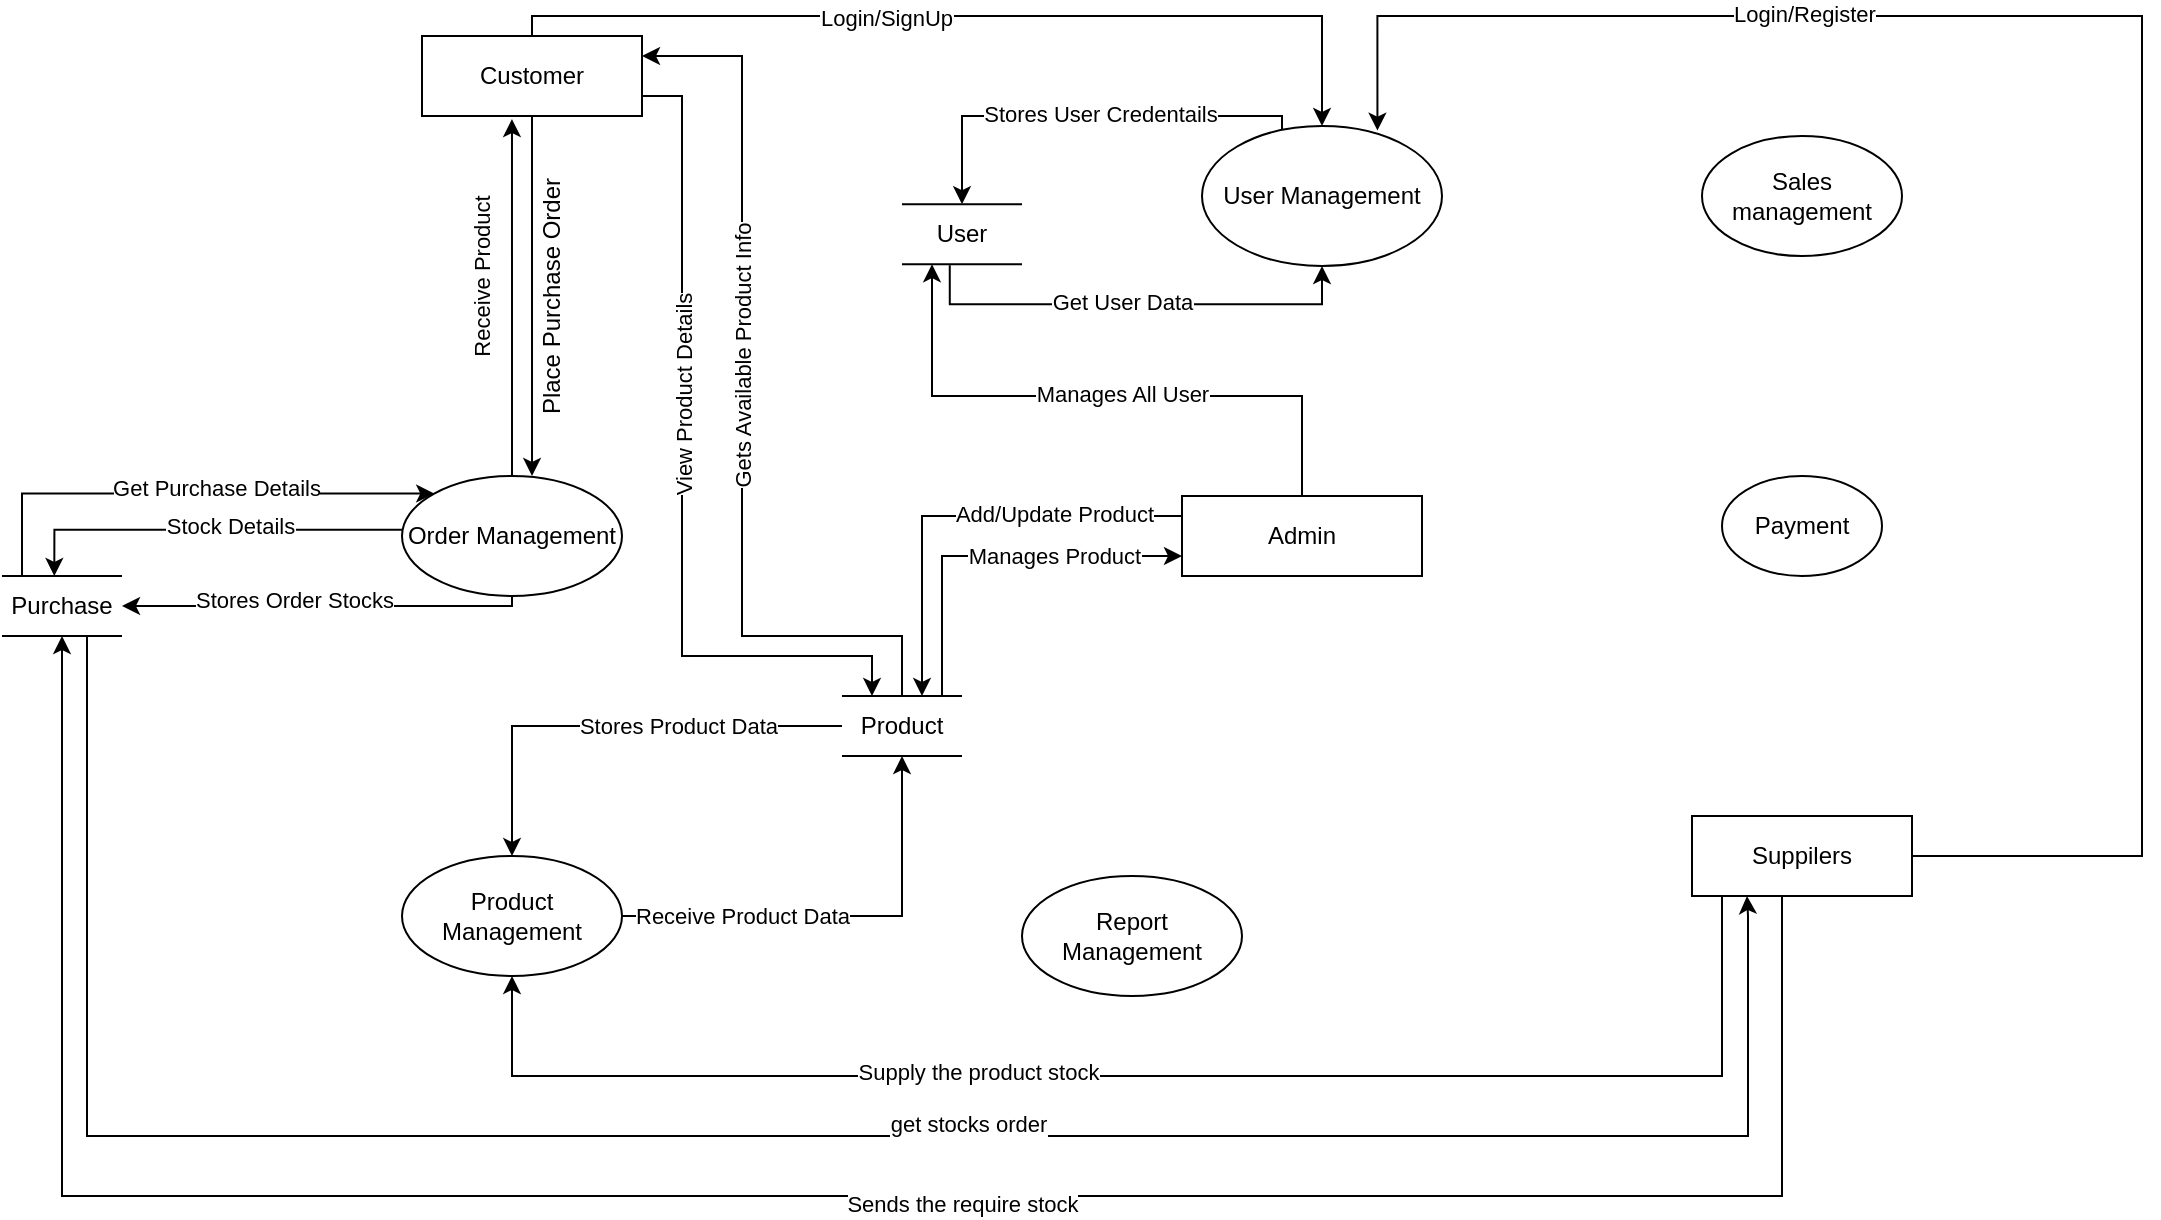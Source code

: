 <mxfile version="25.0.3">
  <diagram name="Page-1" id="GkMcADFs1Jpfnip-NJ-y">
    <mxGraphModel dx="1458" dy="797" grid="1" gridSize="10" guides="1" tooltips="1" connect="1" arrows="1" fold="1" page="1" pageScale="1" pageWidth="827" pageHeight="1169" math="0" shadow="0">
      <root>
        <mxCell id="0" />
        <mxCell id="1" parent="0" />
        <mxCell id="d265B7_nfDngWB5c3X7g-69" style="edgeStyle=orthogonalEdgeStyle;rounded=0;orthogonalLoop=1;jettySize=auto;html=1;entryX=0.5;entryY=0;entryDx=0;entryDy=0;" edge="1" parent="1" target="d265B7_nfDngWB5c3X7g-68">
          <mxGeometry relative="1" as="geometry">
            <mxPoint x="380" y="85.91" as="sourcePoint" />
            <mxPoint x="260" y="90.0" as="targetPoint" />
            <Array as="points">
              <mxPoint x="380" y="70" />
              <mxPoint x="220" y="70" />
            </Array>
          </mxGeometry>
        </mxCell>
        <mxCell id="d265B7_nfDngWB5c3X7g-70" value="Stores User Credentails" style="edgeLabel;html=1;align=center;verticalAlign=middle;resizable=0;points=[];" vertex="1" connectable="0" parent="d265B7_nfDngWB5c3X7g-69">
          <mxGeometry x="-0.026" y="-1" relative="1" as="geometry">
            <mxPoint as="offset" />
          </mxGeometry>
        </mxCell>
        <mxCell id="d265B7_nfDngWB5c3X7g-1" value="User Management" style="ellipse;whiteSpace=wrap;html=1;" vertex="1" parent="1">
          <mxGeometry x="340" y="75" width="120" height="70" as="geometry" />
        </mxCell>
        <mxCell id="d265B7_nfDngWB5c3X7g-73" style="edgeStyle=orthogonalEdgeStyle;rounded=0;orthogonalLoop=1;jettySize=auto;html=1;entryX=0.25;entryY=1;entryDx=0;entryDy=0;" edge="1" parent="1" source="d265B7_nfDngWB5c3X7g-3" target="d265B7_nfDngWB5c3X7g-68">
          <mxGeometry relative="1" as="geometry">
            <Array as="points">
              <mxPoint x="390" y="210" />
              <mxPoint x="205" y="210" />
            </Array>
          </mxGeometry>
        </mxCell>
        <mxCell id="d265B7_nfDngWB5c3X7g-76" value="Manages All User" style="edgeLabel;html=1;align=center;verticalAlign=middle;resizable=0;points=[];" vertex="1" connectable="0" parent="d265B7_nfDngWB5c3X7g-73">
          <mxGeometry x="-0.068" y="-1" relative="1" as="geometry">
            <mxPoint as="offset" />
          </mxGeometry>
        </mxCell>
        <mxCell id="d265B7_nfDngWB5c3X7g-3" value="Admin" style="rounded=0;whiteSpace=wrap;html=1;" vertex="1" parent="1">
          <mxGeometry x="330" y="260" width="120" height="40" as="geometry" />
        </mxCell>
        <mxCell id="d265B7_nfDngWB5c3X7g-35" style="edgeStyle=orthogonalEdgeStyle;rounded=0;orthogonalLoop=1;jettySize=auto;html=1;exitX=0;exitY=1;exitDx=0;exitDy=0;entryX=0.5;entryY=1;entryDx=0;entryDy=0;" edge="1" parent="1" source="d265B7_nfDngWB5c3X7g-11" target="d265B7_nfDngWB5c3X7g-7">
          <mxGeometry relative="1" as="geometry">
            <mxPoint x="-5" y="510" as="targetPoint" />
            <mxPoint x="490" y="500" as="sourcePoint" />
            <Array as="points">
              <mxPoint x="600" y="460" />
              <mxPoint x="600" y="550" />
              <mxPoint x="-5" y="550" />
            </Array>
          </mxGeometry>
        </mxCell>
        <mxCell id="d265B7_nfDngWB5c3X7g-36" value="Supply the product stock" style="edgeLabel;html=1;align=center;verticalAlign=middle;resizable=0;points=[];" vertex="1" connectable="0" parent="d265B7_nfDngWB5c3X7g-35">
          <mxGeometry x="0.257" y="-2" relative="1" as="geometry">
            <mxPoint as="offset" />
          </mxGeometry>
        </mxCell>
        <mxCell id="d265B7_nfDngWB5c3X7g-4" value="Report Management" style="ellipse;whiteSpace=wrap;html=1;" vertex="1" parent="1">
          <mxGeometry x="250" y="450" width="110" height="60" as="geometry" />
        </mxCell>
        <mxCell id="d265B7_nfDngWB5c3X7g-12" style="edgeStyle=orthogonalEdgeStyle;rounded=0;orthogonalLoop=1;jettySize=auto;html=1;entryX=0.5;entryY=0;entryDx=0;entryDy=0;" edge="1" parent="1" source="d265B7_nfDngWB5c3X7g-5" target="d265B7_nfDngWB5c3X7g-1">
          <mxGeometry relative="1" as="geometry">
            <Array as="points">
              <mxPoint x="5" y="20" />
              <mxPoint x="400" y="20" />
            </Array>
          </mxGeometry>
        </mxCell>
        <mxCell id="d265B7_nfDngWB5c3X7g-13" value="Login/SignUp" style="edgeLabel;html=1;align=center;verticalAlign=middle;resizable=0;points=[];" vertex="1" connectable="0" parent="d265B7_nfDngWB5c3X7g-12">
          <mxGeometry x="-0.19" y="-1" relative="1" as="geometry">
            <mxPoint as="offset" />
          </mxGeometry>
        </mxCell>
        <mxCell id="d265B7_nfDngWB5c3X7g-50" style="edgeStyle=orthogonalEdgeStyle;rounded=0;orthogonalLoop=1;jettySize=auto;html=1;entryX=0.25;entryY=0;entryDx=0;entryDy=0;" edge="1" parent="1" source="d265B7_nfDngWB5c3X7g-5" target="d265B7_nfDngWB5c3X7g-43">
          <mxGeometry relative="1" as="geometry">
            <Array as="points">
              <mxPoint x="80" y="60" />
              <mxPoint x="80" y="340" />
              <mxPoint x="175" y="340" />
            </Array>
          </mxGeometry>
        </mxCell>
        <mxCell id="d265B7_nfDngWB5c3X7g-53" value="View Product Details" style="edgeLabel;html=1;align=center;verticalAlign=middle;resizable=0;points=[];rotation=-90;" vertex="1" connectable="0" parent="d265B7_nfDngWB5c3X7g-50">
          <mxGeometry x="-0.184" y="1" relative="1" as="geometry">
            <mxPoint as="offset" />
          </mxGeometry>
        </mxCell>
        <mxCell id="d265B7_nfDngWB5c3X7g-5" value="Customer" style="rounded=0;whiteSpace=wrap;html=1;" vertex="1" parent="1">
          <mxGeometry x="-50" y="30" width="110" height="40" as="geometry" />
        </mxCell>
        <mxCell id="d265B7_nfDngWB5c3X7g-29" style="edgeStyle=orthogonalEdgeStyle;rounded=0;orthogonalLoop=1;jettySize=auto;html=1;" edge="1" parent="1" source="d265B7_nfDngWB5c3X7g-6" target="d265B7_nfDngWB5c3X7g-23">
          <mxGeometry relative="1" as="geometry">
            <Array as="points">
              <mxPoint x="-5" y="315" />
            </Array>
          </mxGeometry>
        </mxCell>
        <mxCell id="d265B7_nfDngWB5c3X7g-30" value="Stores Order Stocks" style="edgeLabel;html=1;align=center;verticalAlign=middle;resizable=0;points=[];" vertex="1" connectable="0" parent="d265B7_nfDngWB5c3X7g-29">
          <mxGeometry x="0.138" y="-3" relative="1" as="geometry">
            <mxPoint as="offset" />
          </mxGeometry>
        </mxCell>
        <mxCell id="d265B7_nfDngWB5c3X7g-6" value="Order Management" style="ellipse;whiteSpace=wrap;html=1;" vertex="1" parent="1">
          <mxGeometry x="-60" y="250" width="110" height="60" as="geometry" />
        </mxCell>
        <mxCell id="d265B7_nfDngWB5c3X7g-44" style="edgeStyle=orthogonalEdgeStyle;rounded=0;orthogonalLoop=1;jettySize=auto;html=1;entryX=0.5;entryY=1;entryDx=0;entryDy=0;" edge="1" parent="1" source="d265B7_nfDngWB5c3X7g-7" target="d265B7_nfDngWB5c3X7g-43">
          <mxGeometry relative="1" as="geometry" />
        </mxCell>
        <mxCell id="d265B7_nfDngWB5c3X7g-45" value="Receive Product Data" style="edgeLabel;html=1;align=center;verticalAlign=middle;resizable=0;points=[];" vertex="1" connectable="0" parent="d265B7_nfDngWB5c3X7g-44">
          <mxGeometry x="-0.457" relative="1" as="geometry">
            <mxPoint as="offset" />
          </mxGeometry>
        </mxCell>
        <mxCell id="d265B7_nfDngWB5c3X7g-7" value="Product Management" style="ellipse;whiteSpace=wrap;html=1;" vertex="1" parent="1">
          <mxGeometry x="-60" y="440" width="110" height="60" as="geometry" />
        </mxCell>
        <mxCell id="d265B7_nfDngWB5c3X7g-8" value="Sales management" style="ellipse;whiteSpace=wrap;html=1;" vertex="1" parent="1">
          <mxGeometry x="590" y="80" width="100" height="60" as="geometry" />
        </mxCell>
        <mxCell id="d265B7_nfDngWB5c3X7g-9" value="Payment" style="ellipse;whiteSpace=wrap;html=1;" vertex="1" parent="1">
          <mxGeometry x="600" y="250" width="80" height="50" as="geometry" />
        </mxCell>
        <mxCell id="d265B7_nfDngWB5c3X7g-31" style="edgeStyle=orthogonalEdgeStyle;rounded=0;orthogonalLoop=1;jettySize=auto;html=1;entryX=0.5;entryY=1;entryDx=0;entryDy=0;exitX=0.5;exitY=1;exitDx=0;exitDy=0;" edge="1" parent="1" source="d265B7_nfDngWB5c3X7g-11" target="d265B7_nfDngWB5c3X7g-23">
          <mxGeometry relative="1" as="geometry">
            <Array as="points">
              <mxPoint x="630" y="460" />
              <mxPoint x="630" y="610" />
              <mxPoint x="-230" y="610" />
            </Array>
          </mxGeometry>
        </mxCell>
        <mxCell id="d265B7_nfDngWB5c3X7g-32" value="Sends the require stock" style="edgeLabel;html=1;align=center;verticalAlign=middle;resizable=0;points=[];" vertex="1" connectable="0" parent="d265B7_nfDngWB5c3X7g-31">
          <mxGeometry x="-0.123" y="4" relative="1" as="geometry">
            <mxPoint as="offset" />
          </mxGeometry>
        </mxCell>
        <mxCell id="d265B7_nfDngWB5c3X7g-11" value="Suppilers" style="rounded=0;whiteSpace=wrap;html=1;" vertex="1" parent="1">
          <mxGeometry x="585" y="420" width="110" height="40" as="geometry" />
        </mxCell>
        <mxCell id="d265B7_nfDngWB5c3X7g-14" style="edgeStyle=orthogonalEdgeStyle;rounded=0;orthogonalLoop=1;jettySize=auto;html=1;entryX=0.409;entryY=1.039;entryDx=0;entryDy=0;entryPerimeter=0;" edge="1" parent="1" source="d265B7_nfDngWB5c3X7g-6" target="d265B7_nfDngWB5c3X7g-5">
          <mxGeometry relative="1" as="geometry" />
        </mxCell>
        <mxCell id="d265B7_nfDngWB5c3X7g-15" value="Receive Product" style="edgeLabel;html=1;align=center;verticalAlign=middle;resizable=0;points=[];rotation=-90;" vertex="1" connectable="0" parent="d265B7_nfDngWB5c3X7g-14">
          <mxGeometry x="0.118" y="-5" relative="1" as="geometry">
            <mxPoint x="-20" as="offset" />
          </mxGeometry>
        </mxCell>
        <mxCell id="d265B7_nfDngWB5c3X7g-16" style="edgeStyle=orthogonalEdgeStyle;rounded=0;orthogonalLoop=1;jettySize=auto;html=1;entryX=0.591;entryY=0;entryDx=0;entryDy=0;entryPerimeter=0;" edge="1" parent="1" source="d265B7_nfDngWB5c3X7g-5" target="d265B7_nfDngWB5c3X7g-6">
          <mxGeometry relative="1" as="geometry">
            <Array as="points">
              <mxPoint x="5" y="110" />
              <mxPoint x="5" y="110" />
            </Array>
          </mxGeometry>
        </mxCell>
        <mxCell id="d265B7_nfDngWB5c3X7g-17" value="Place Purchase Order" style="text;html=1;align=center;verticalAlign=middle;whiteSpace=wrap;rounded=0;rotation=-90;" vertex="1" parent="1">
          <mxGeometry x="-50" y="150" width="130" height="20" as="geometry" />
        </mxCell>
        <mxCell id="d265B7_nfDngWB5c3X7g-21" value="" style="endArrow=none;html=1;rounded=0;" edge="1" parent="1">
          <mxGeometry width="50" height="50" relative="1" as="geometry">
            <mxPoint x="-260" y="300" as="sourcePoint" />
            <mxPoint x="-200" y="300" as="targetPoint" />
          </mxGeometry>
        </mxCell>
        <mxCell id="d265B7_nfDngWB5c3X7g-22" value="" style="endArrow=none;html=1;rounded=0;" edge="1" parent="1">
          <mxGeometry width="50" height="50" relative="1" as="geometry">
            <mxPoint x="-260" y="330" as="sourcePoint" />
            <mxPoint x="-200" y="330" as="targetPoint" />
          </mxGeometry>
        </mxCell>
        <mxCell id="d265B7_nfDngWB5c3X7g-27" style="edgeStyle=orthogonalEdgeStyle;rounded=0;orthogonalLoop=1;jettySize=auto;html=1;entryX=0;entryY=0;entryDx=0;entryDy=0;" edge="1" parent="1" source="d265B7_nfDngWB5c3X7g-23" target="d265B7_nfDngWB5c3X7g-6">
          <mxGeometry relative="1" as="geometry">
            <Array as="points">
              <mxPoint x="-250" y="259" />
            </Array>
          </mxGeometry>
        </mxCell>
        <mxCell id="d265B7_nfDngWB5c3X7g-28" value="Get Purchase Details" style="edgeLabel;html=1;align=center;verticalAlign=middle;resizable=0;points=[];" vertex="1" connectable="0" parent="d265B7_nfDngWB5c3X7g-27">
          <mxGeometry x="0.111" y="3" relative="1" as="geometry">
            <mxPoint as="offset" />
          </mxGeometry>
        </mxCell>
        <mxCell id="d265B7_nfDngWB5c3X7g-33" style="edgeStyle=orthogonalEdgeStyle;rounded=0;orthogonalLoop=1;jettySize=auto;html=1;entryX=0.25;entryY=1;entryDx=0;entryDy=0;" edge="1" parent="1" target="d265B7_nfDngWB5c3X7g-11">
          <mxGeometry relative="1" as="geometry">
            <mxPoint x="-217.5" y="330" as="sourcePoint" />
            <mxPoint x="510" y="490" as="targetPoint" />
            <Array as="points">
              <mxPoint x="-217" y="580" />
              <mxPoint x="613" y="580" />
              <mxPoint x="613" y="470" />
              <mxPoint x="613" y="470" />
            </Array>
          </mxGeometry>
        </mxCell>
        <mxCell id="d265B7_nfDngWB5c3X7g-34" value="get stocks order" style="edgeLabel;html=1;align=center;verticalAlign=middle;resizable=0;points=[];" vertex="1" connectable="0" parent="d265B7_nfDngWB5c3X7g-33">
          <mxGeometry x="0.151" y="6" relative="1" as="geometry">
            <mxPoint x="-1" as="offset" />
          </mxGeometry>
        </mxCell>
        <mxCell id="d265B7_nfDngWB5c3X7g-23" value="Purchase" style="text;html=1;align=center;verticalAlign=middle;whiteSpace=wrap;rounded=0;" vertex="1" parent="1">
          <mxGeometry x="-260" y="300" width="60" height="30" as="geometry" />
        </mxCell>
        <mxCell id="d265B7_nfDngWB5c3X7g-25" style="edgeStyle=orthogonalEdgeStyle;rounded=0;orthogonalLoop=1;jettySize=auto;html=1;entryX=0.035;entryY=0.281;entryDx=0;entryDy=0;entryPerimeter=0;endArrow=none;endFill=0;startArrow=classic;startFill=1;" edge="1" parent="1">
          <mxGeometry relative="1" as="geometry">
            <mxPoint x="-233.85" y="300" as="sourcePoint" />
            <mxPoint x="-60.0" y="276.86" as="targetPoint" />
            <Array as="points">
              <mxPoint x="-233.85" y="277" />
            </Array>
          </mxGeometry>
        </mxCell>
        <mxCell id="d265B7_nfDngWB5c3X7g-26" value="Stock Details" style="edgeLabel;html=1;align=center;verticalAlign=middle;resizable=0;points=[];" vertex="1" connectable="0" parent="d265B7_nfDngWB5c3X7g-25">
          <mxGeometry x="0.129" y="2" relative="1" as="geometry">
            <mxPoint as="offset" />
          </mxGeometry>
        </mxCell>
        <mxCell id="d265B7_nfDngWB5c3X7g-41" value="" style="endArrow=none;html=1;rounded=0;" edge="1" parent="1">
          <mxGeometry width="50" height="50" relative="1" as="geometry">
            <mxPoint x="160" y="360" as="sourcePoint" />
            <mxPoint x="220" y="360" as="targetPoint" />
          </mxGeometry>
        </mxCell>
        <mxCell id="d265B7_nfDngWB5c3X7g-42" value="" style="endArrow=none;html=1;rounded=0;" edge="1" parent="1">
          <mxGeometry width="50" height="50" relative="1" as="geometry">
            <mxPoint x="160" y="390" as="sourcePoint" />
            <mxPoint x="220" y="390" as="targetPoint" />
          </mxGeometry>
        </mxCell>
        <mxCell id="d265B7_nfDngWB5c3X7g-48" style="edgeStyle=orthogonalEdgeStyle;rounded=0;orthogonalLoop=1;jettySize=auto;html=1;" edge="1" parent="1" source="d265B7_nfDngWB5c3X7g-43" target="d265B7_nfDngWB5c3X7g-7">
          <mxGeometry relative="1" as="geometry" />
        </mxCell>
        <mxCell id="d265B7_nfDngWB5c3X7g-49" value="Stores Product Data" style="edgeLabel;html=1;align=center;verticalAlign=middle;resizable=0;points=[];" vertex="1" connectable="0" parent="d265B7_nfDngWB5c3X7g-48">
          <mxGeometry x="-0.284" relative="1" as="geometry">
            <mxPoint as="offset" />
          </mxGeometry>
        </mxCell>
        <mxCell id="d265B7_nfDngWB5c3X7g-54" style="edgeStyle=orthogonalEdgeStyle;rounded=0;orthogonalLoop=1;jettySize=auto;html=1;" edge="1" parent="1" source="d265B7_nfDngWB5c3X7g-43">
          <mxGeometry relative="1" as="geometry">
            <mxPoint x="60" y="40" as="targetPoint" />
            <Array as="points">
              <mxPoint x="190" y="330" />
              <mxPoint x="110" y="330" />
              <mxPoint x="110" y="40" />
              <mxPoint x="60" y="40" />
            </Array>
          </mxGeometry>
        </mxCell>
        <mxCell id="d265B7_nfDngWB5c3X7g-55" value="Gets Available Product Info" style="edgeLabel;html=1;align=center;verticalAlign=middle;resizable=0;points=[];rotation=-90;" vertex="1" connectable="0" parent="d265B7_nfDngWB5c3X7g-54">
          <mxGeometry x="0.075" y="2" relative="1" as="geometry">
            <mxPoint x="2" y="-8" as="offset" />
          </mxGeometry>
        </mxCell>
        <mxCell id="d265B7_nfDngWB5c3X7g-56" style="edgeStyle=orthogonalEdgeStyle;rounded=0;orthogonalLoop=1;jettySize=auto;html=1;entryX=0;entryY=0.25;entryDx=0;entryDy=0;startArrow=classic;startFill=1;endArrow=none;endFill=0;" edge="1" parent="1" source="d265B7_nfDngWB5c3X7g-43" target="d265B7_nfDngWB5c3X7g-3">
          <mxGeometry relative="1" as="geometry">
            <Array as="points">
              <mxPoint x="200" y="270" />
            </Array>
          </mxGeometry>
        </mxCell>
        <mxCell id="d265B7_nfDngWB5c3X7g-58" value="Add/Update Product" style="edgeLabel;html=1;align=center;verticalAlign=middle;resizable=0;points=[];" vertex="1" connectable="0" parent="d265B7_nfDngWB5c3X7g-56">
          <mxGeometry x="0.224" y="1" relative="1" as="geometry">
            <mxPoint x="21" as="offset" />
          </mxGeometry>
        </mxCell>
        <mxCell id="d265B7_nfDngWB5c3X7g-59" style="edgeStyle=orthogonalEdgeStyle;rounded=0;orthogonalLoop=1;jettySize=auto;html=1;entryX=0;entryY=0.75;entryDx=0;entryDy=0;" edge="1" parent="1" source="d265B7_nfDngWB5c3X7g-43" target="d265B7_nfDngWB5c3X7g-3">
          <mxGeometry relative="1" as="geometry">
            <Array as="points">
              <mxPoint x="210" y="290" />
            </Array>
          </mxGeometry>
        </mxCell>
        <mxCell id="d265B7_nfDngWB5c3X7g-60" value="Manages Product" style="edgeLabel;html=1;align=center;verticalAlign=middle;resizable=0;points=[];" vertex="1" connectable="0" parent="d265B7_nfDngWB5c3X7g-59">
          <mxGeometry x="0.189" relative="1" as="geometry">
            <mxPoint x="13" as="offset" />
          </mxGeometry>
        </mxCell>
        <mxCell id="d265B7_nfDngWB5c3X7g-43" value="Product" style="text;html=1;align=center;verticalAlign=middle;whiteSpace=wrap;rounded=0;" vertex="1" parent="1">
          <mxGeometry x="160" y="360" width="60" height="30" as="geometry" />
        </mxCell>
        <mxCell id="d265B7_nfDngWB5c3X7g-66" value="" style="endArrow=none;html=1;rounded=0;" edge="1" parent="1">
          <mxGeometry width="50" height="50" relative="1" as="geometry">
            <mxPoint x="190" y="114.09" as="sourcePoint" />
            <mxPoint x="250" y="114.09" as="targetPoint" />
          </mxGeometry>
        </mxCell>
        <mxCell id="d265B7_nfDngWB5c3X7g-67" value="" style="endArrow=none;html=1;rounded=0;" edge="1" parent="1">
          <mxGeometry width="50" height="50" relative="1" as="geometry">
            <mxPoint x="190" y="144.09" as="sourcePoint" />
            <mxPoint x="250" y="144.09" as="targetPoint" />
          </mxGeometry>
        </mxCell>
        <mxCell id="d265B7_nfDngWB5c3X7g-68" value="User" style="text;html=1;align=center;verticalAlign=middle;whiteSpace=wrap;rounded=0;" vertex="1" parent="1">
          <mxGeometry x="190" y="114.09" width="60" height="30" as="geometry" />
        </mxCell>
        <mxCell id="d265B7_nfDngWB5c3X7g-71" style="edgeStyle=orthogonalEdgeStyle;rounded=0;orthogonalLoop=1;jettySize=auto;html=1;entryX=0.5;entryY=1;entryDx=0;entryDy=0;exitX=0.398;exitY=1.018;exitDx=0;exitDy=0;exitPerimeter=0;" edge="1" parent="1" source="d265B7_nfDngWB5c3X7g-68" target="d265B7_nfDngWB5c3X7g-1">
          <mxGeometry relative="1" as="geometry">
            <mxPoint x="250" y="170.001" as="sourcePoint" />
            <mxPoint x="390.64" y="182.62" as="targetPoint" />
          </mxGeometry>
        </mxCell>
        <mxCell id="d265B7_nfDngWB5c3X7g-72" value="Get User Data" style="edgeLabel;html=1;align=center;verticalAlign=middle;resizable=0;points=[];" vertex="1" connectable="0" parent="d265B7_nfDngWB5c3X7g-71">
          <mxGeometry x="-0.063" y="1" relative="1" as="geometry">
            <mxPoint as="offset" />
          </mxGeometry>
        </mxCell>
        <mxCell id="d265B7_nfDngWB5c3X7g-77" style="edgeStyle=orthogonalEdgeStyle;rounded=0;orthogonalLoop=1;jettySize=auto;html=1;entryX=0.731;entryY=0.033;entryDx=0;entryDy=0;entryPerimeter=0;" edge="1" parent="1" source="d265B7_nfDngWB5c3X7g-11" target="d265B7_nfDngWB5c3X7g-1">
          <mxGeometry relative="1" as="geometry">
            <Array as="points">
              <mxPoint x="810" y="440" />
              <mxPoint x="810" y="20" />
              <mxPoint x="428" y="20" />
            </Array>
          </mxGeometry>
        </mxCell>
        <mxCell id="d265B7_nfDngWB5c3X7g-78" value="Login/Register" style="edgeLabel;html=1;align=center;verticalAlign=middle;resizable=0;points=[];" vertex="1" connectable="0" parent="d265B7_nfDngWB5c3X7g-77">
          <mxGeometry x="0.446" y="-1" relative="1" as="geometry">
            <mxPoint as="offset" />
          </mxGeometry>
        </mxCell>
      </root>
    </mxGraphModel>
  </diagram>
</mxfile>
